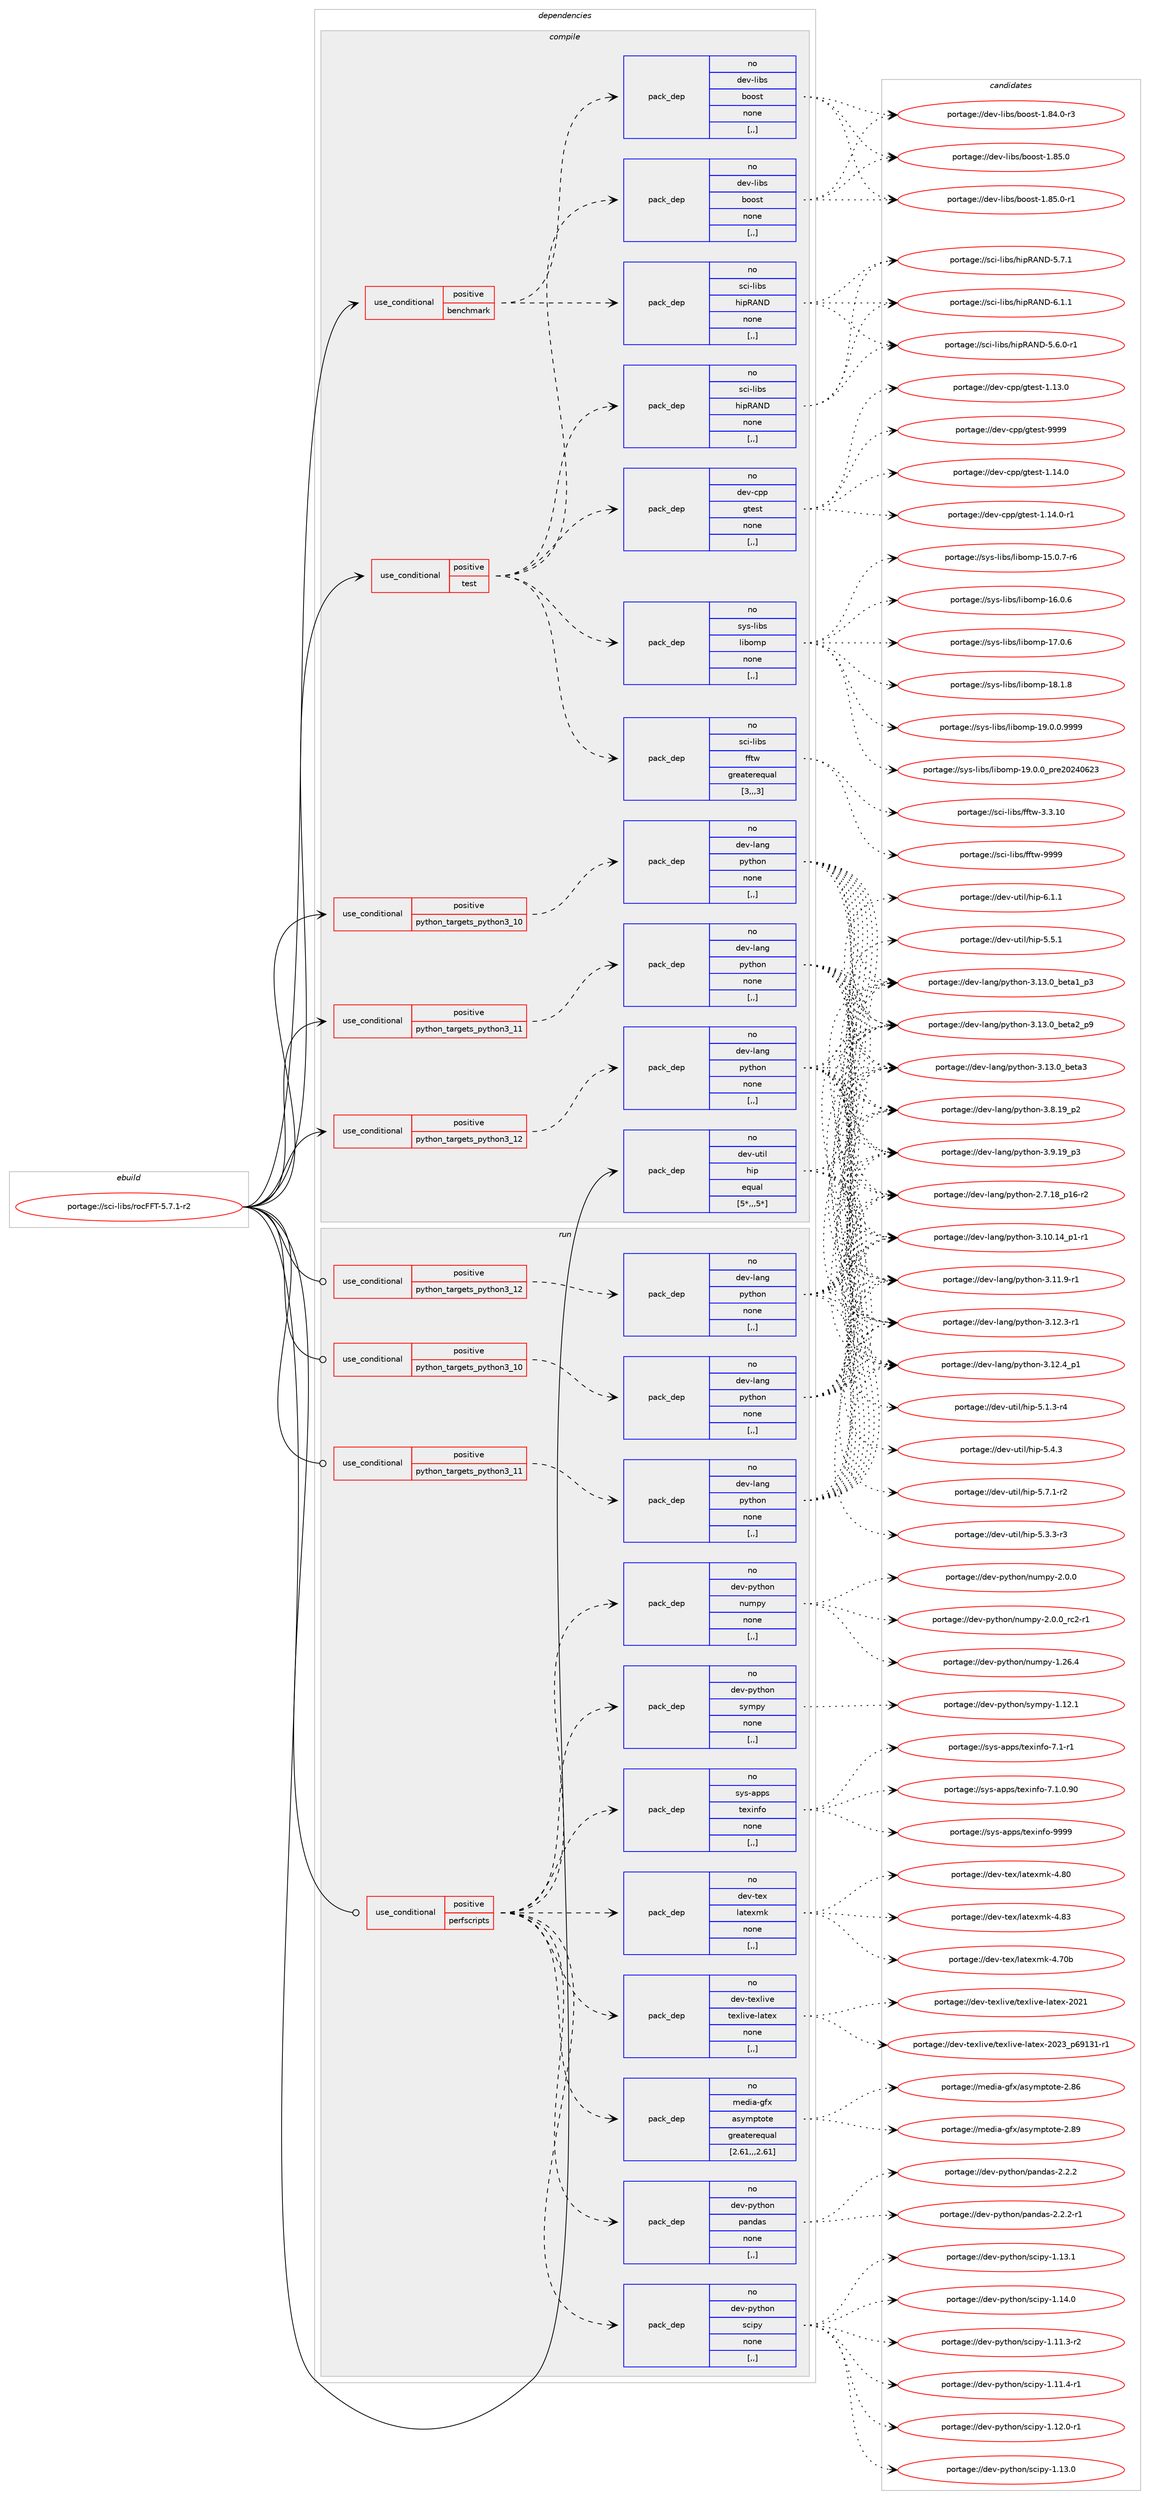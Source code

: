 digraph prolog {

# *************
# Graph options
# *************

newrank=true;
concentrate=true;
compound=true;
graph [rankdir=LR,fontname=Helvetica,fontsize=10,ranksep=1.5];#, ranksep=2.5, nodesep=0.2];
edge  [arrowhead=vee];
node  [fontname=Helvetica,fontsize=10];

# **********
# The ebuild
# **********

subgraph cluster_leftcol {
color=gray;
rank=same;
label=<<i>ebuild</i>>;
id [label="portage://sci-libs/rocFFT-5.7.1-r2", color=red, width=4, href="../sci-libs/rocFFT-5.7.1-r2.svg"];
}

# ****************
# The dependencies
# ****************

subgraph cluster_midcol {
color=gray;
label=<<i>dependencies</i>>;
subgraph cluster_compile {
fillcolor="#eeeeee";
style=filled;
label=<<i>compile</i>>;
subgraph cond104729 {
dependency395762 [label=<<TABLE BORDER="0" CELLBORDER="1" CELLSPACING="0" CELLPADDING="4"><TR><TD ROWSPAN="3" CELLPADDING="10">use_conditional</TD></TR><TR><TD>positive</TD></TR><TR><TD>benchmark</TD></TR></TABLE>>, shape=none, color=red];
subgraph pack288226 {
dependency395763 [label=<<TABLE BORDER="0" CELLBORDER="1" CELLSPACING="0" CELLPADDING="4" WIDTH="220"><TR><TD ROWSPAN="6" CELLPADDING="30">pack_dep</TD></TR><TR><TD WIDTH="110">no</TD></TR><TR><TD>dev-libs</TD></TR><TR><TD>boost</TD></TR><TR><TD>none</TD></TR><TR><TD>[,,]</TD></TR></TABLE>>, shape=none, color=blue];
}
dependency395762:e -> dependency395763:w [weight=20,style="dashed",arrowhead="vee"];
subgraph pack288227 {
dependency395764 [label=<<TABLE BORDER="0" CELLBORDER="1" CELLSPACING="0" CELLPADDING="4" WIDTH="220"><TR><TD ROWSPAN="6" CELLPADDING="30">pack_dep</TD></TR><TR><TD WIDTH="110">no</TD></TR><TR><TD>sci-libs</TD></TR><TR><TD>hipRAND</TD></TR><TR><TD>none</TD></TR><TR><TD>[,,]</TD></TR></TABLE>>, shape=none, color=blue];
}
dependency395762:e -> dependency395764:w [weight=20,style="dashed",arrowhead="vee"];
}
id:e -> dependency395762:w [weight=20,style="solid",arrowhead="vee"];
subgraph cond104730 {
dependency395765 [label=<<TABLE BORDER="0" CELLBORDER="1" CELLSPACING="0" CELLPADDING="4"><TR><TD ROWSPAN="3" CELLPADDING="10">use_conditional</TD></TR><TR><TD>positive</TD></TR><TR><TD>python_targets_python3_10</TD></TR></TABLE>>, shape=none, color=red];
subgraph pack288228 {
dependency395766 [label=<<TABLE BORDER="0" CELLBORDER="1" CELLSPACING="0" CELLPADDING="4" WIDTH="220"><TR><TD ROWSPAN="6" CELLPADDING="30">pack_dep</TD></TR><TR><TD WIDTH="110">no</TD></TR><TR><TD>dev-lang</TD></TR><TR><TD>python</TD></TR><TR><TD>none</TD></TR><TR><TD>[,,]</TD></TR></TABLE>>, shape=none, color=blue];
}
dependency395765:e -> dependency395766:w [weight=20,style="dashed",arrowhead="vee"];
}
id:e -> dependency395765:w [weight=20,style="solid",arrowhead="vee"];
subgraph cond104731 {
dependency395767 [label=<<TABLE BORDER="0" CELLBORDER="1" CELLSPACING="0" CELLPADDING="4"><TR><TD ROWSPAN="3" CELLPADDING="10">use_conditional</TD></TR><TR><TD>positive</TD></TR><TR><TD>python_targets_python3_11</TD></TR></TABLE>>, shape=none, color=red];
subgraph pack288229 {
dependency395768 [label=<<TABLE BORDER="0" CELLBORDER="1" CELLSPACING="0" CELLPADDING="4" WIDTH="220"><TR><TD ROWSPAN="6" CELLPADDING="30">pack_dep</TD></TR><TR><TD WIDTH="110">no</TD></TR><TR><TD>dev-lang</TD></TR><TR><TD>python</TD></TR><TR><TD>none</TD></TR><TR><TD>[,,]</TD></TR></TABLE>>, shape=none, color=blue];
}
dependency395767:e -> dependency395768:w [weight=20,style="dashed",arrowhead="vee"];
}
id:e -> dependency395767:w [weight=20,style="solid",arrowhead="vee"];
subgraph cond104732 {
dependency395769 [label=<<TABLE BORDER="0" CELLBORDER="1" CELLSPACING="0" CELLPADDING="4"><TR><TD ROWSPAN="3" CELLPADDING="10">use_conditional</TD></TR><TR><TD>positive</TD></TR><TR><TD>python_targets_python3_12</TD></TR></TABLE>>, shape=none, color=red];
subgraph pack288230 {
dependency395770 [label=<<TABLE BORDER="0" CELLBORDER="1" CELLSPACING="0" CELLPADDING="4" WIDTH="220"><TR><TD ROWSPAN="6" CELLPADDING="30">pack_dep</TD></TR><TR><TD WIDTH="110">no</TD></TR><TR><TD>dev-lang</TD></TR><TR><TD>python</TD></TR><TR><TD>none</TD></TR><TR><TD>[,,]</TD></TR></TABLE>>, shape=none, color=blue];
}
dependency395769:e -> dependency395770:w [weight=20,style="dashed",arrowhead="vee"];
}
id:e -> dependency395769:w [weight=20,style="solid",arrowhead="vee"];
subgraph cond104733 {
dependency395771 [label=<<TABLE BORDER="0" CELLBORDER="1" CELLSPACING="0" CELLPADDING="4"><TR><TD ROWSPAN="3" CELLPADDING="10">use_conditional</TD></TR><TR><TD>positive</TD></TR><TR><TD>test</TD></TR></TABLE>>, shape=none, color=red];
subgraph pack288231 {
dependency395772 [label=<<TABLE BORDER="0" CELLBORDER="1" CELLSPACING="0" CELLPADDING="4" WIDTH="220"><TR><TD ROWSPAN="6" CELLPADDING="30">pack_dep</TD></TR><TR><TD WIDTH="110">no</TD></TR><TR><TD>dev-cpp</TD></TR><TR><TD>gtest</TD></TR><TR><TD>none</TD></TR><TR><TD>[,,]</TD></TR></TABLE>>, shape=none, color=blue];
}
dependency395771:e -> dependency395772:w [weight=20,style="dashed",arrowhead="vee"];
subgraph pack288232 {
dependency395773 [label=<<TABLE BORDER="0" CELLBORDER="1" CELLSPACING="0" CELLPADDING="4" WIDTH="220"><TR><TD ROWSPAN="6" CELLPADDING="30">pack_dep</TD></TR><TR><TD WIDTH="110">no</TD></TR><TR><TD>dev-libs</TD></TR><TR><TD>boost</TD></TR><TR><TD>none</TD></TR><TR><TD>[,,]</TD></TR></TABLE>>, shape=none, color=blue];
}
dependency395771:e -> dependency395773:w [weight=20,style="dashed",arrowhead="vee"];
subgraph pack288233 {
dependency395774 [label=<<TABLE BORDER="0" CELLBORDER="1" CELLSPACING="0" CELLPADDING="4" WIDTH="220"><TR><TD ROWSPAN="6" CELLPADDING="30">pack_dep</TD></TR><TR><TD WIDTH="110">no</TD></TR><TR><TD>sci-libs</TD></TR><TR><TD>fftw</TD></TR><TR><TD>greaterequal</TD></TR><TR><TD>[3,,,3]</TD></TR></TABLE>>, shape=none, color=blue];
}
dependency395771:e -> dependency395774:w [weight=20,style="dashed",arrowhead="vee"];
subgraph pack288234 {
dependency395775 [label=<<TABLE BORDER="0" CELLBORDER="1" CELLSPACING="0" CELLPADDING="4" WIDTH="220"><TR><TD ROWSPAN="6" CELLPADDING="30">pack_dep</TD></TR><TR><TD WIDTH="110">no</TD></TR><TR><TD>sys-libs</TD></TR><TR><TD>libomp</TD></TR><TR><TD>none</TD></TR><TR><TD>[,,]</TD></TR></TABLE>>, shape=none, color=blue];
}
dependency395771:e -> dependency395775:w [weight=20,style="dashed",arrowhead="vee"];
subgraph pack288235 {
dependency395776 [label=<<TABLE BORDER="0" CELLBORDER="1" CELLSPACING="0" CELLPADDING="4" WIDTH="220"><TR><TD ROWSPAN="6" CELLPADDING="30">pack_dep</TD></TR><TR><TD WIDTH="110">no</TD></TR><TR><TD>sci-libs</TD></TR><TR><TD>hipRAND</TD></TR><TR><TD>none</TD></TR><TR><TD>[,,]</TD></TR></TABLE>>, shape=none, color=blue];
}
dependency395771:e -> dependency395776:w [weight=20,style="dashed",arrowhead="vee"];
}
id:e -> dependency395771:w [weight=20,style="solid",arrowhead="vee"];
subgraph pack288236 {
dependency395777 [label=<<TABLE BORDER="0" CELLBORDER="1" CELLSPACING="0" CELLPADDING="4" WIDTH="220"><TR><TD ROWSPAN="6" CELLPADDING="30">pack_dep</TD></TR><TR><TD WIDTH="110">no</TD></TR><TR><TD>dev-util</TD></TR><TR><TD>hip</TD></TR><TR><TD>equal</TD></TR><TR><TD>[5*,,,5*]</TD></TR></TABLE>>, shape=none, color=blue];
}
id:e -> dependency395777:w [weight=20,style="solid",arrowhead="vee"];
}
subgraph cluster_compileandrun {
fillcolor="#eeeeee";
style=filled;
label=<<i>compile and run</i>>;
}
subgraph cluster_run {
fillcolor="#eeeeee";
style=filled;
label=<<i>run</i>>;
subgraph cond104734 {
dependency395778 [label=<<TABLE BORDER="0" CELLBORDER="1" CELLSPACING="0" CELLPADDING="4"><TR><TD ROWSPAN="3" CELLPADDING="10">use_conditional</TD></TR><TR><TD>positive</TD></TR><TR><TD>perfscripts</TD></TR></TABLE>>, shape=none, color=red];
subgraph pack288237 {
dependency395779 [label=<<TABLE BORDER="0" CELLBORDER="1" CELLSPACING="0" CELLPADDING="4" WIDTH="220"><TR><TD ROWSPAN="6" CELLPADDING="30">pack_dep</TD></TR><TR><TD WIDTH="110">no</TD></TR><TR><TD>media-gfx</TD></TR><TR><TD>asymptote</TD></TR><TR><TD>greaterequal</TD></TR><TR><TD>[2.61,,,2.61]</TD></TR></TABLE>>, shape=none, color=blue];
}
dependency395778:e -> dependency395779:w [weight=20,style="dashed",arrowhead="vee"];
subgraph pack288238 {
dependency395780 [label=<<TABLE BORDER="0" CELLBORDER="1" CELLSPACING="0" CELLPADDING="4" WIDTH="220"><TR><TD ROWSPAN="6" CELLPADDING="30">pack_dep</TD></TR><TR><TD WIDTH="110">no</TD></TR><TR><TD>dev-texlive</TD></TR><TR><TD>texlive-latex</TD></TR><TR><TD>none</TD></TR><TR><TD>[,,]</TD></TR></TABLE>>, shape=none, color=blue];
}
dependency395778:e -> dependency395780:w [weight=20,style="dashed",arrowhead="vee"];
subgraph pack288239 {
dependency395781 [label=<<TABLE BORDER="0" CELLBORDER="1" CELLSPACING="0" CELLPADDING="4" WIDTH="220"><TR><TD ROWSPAN="6" CELLPADDING="30">pack_dep</TD></TR><TR><TD WIDTH="110">no</TD></TR><TR><TD>dev-tex</TD></TR><TR><TD>latexmk</TD></TR><TR><TD>none</TD></TR><TR><TD>[,,]</TD></TR></TABLE>>, shape=none, color=blue];
}
dependency395778:e -> dependency395781:w [weight=20,style="dashed",arrowhead="vee"];
subgraph pack288240 {
dependency395782 [label=<<TABLE BORDER="0" CELLBORDER="1" CELLSPACING="0" CELLPADDING="4" WIDTH="220"><TR><TD ROWSPAN="6" CELLPADDING="30">pack_dep</TD></TR><TR><TD WIDTH="110">no</TD></TR><TR><TD>sys-apps</TD></TR><TR><TD>texinfo</TD></TR><TR><TD>none</TD></TR><TR><TD>[,,]</TD></TR></TABLE>>, shape=none, color=blue];
}
dependency395778:e -> dependency395782:w [weight=20,style="dashed",arrowhead="vee"];
subgraph pack288241 {
dependency395783 [label=<<TABLE BORDER="0" CELLBORDER="1" CELLSPACING="0" CELLPADDING="4" WIDTH="220"><TR><TD ROWSPAN="6" CELLPADDING="30">pack_dep</TD></TR><TR><TD WIDTH="110">no</TD></TR><TR><TD>dev-python</TD></TR><TR><TD>sympy</TD></TR><TR><TD>none</TD></TR><TR><TD>[,,]</TD></TR></TABLE>>, shape=none, color=blue];
}
dependency395778:e -> dependency395783:w [weight=20,style="dashed",arrowhead="vee"];
subgraph pack288242 {
dependency395784 [label=<<TABLE BORDER="0" CELLBORDER="1" CELLSPACING="0" CELLPADDING="4" WIDTH="220"><TR><TD ROWSPAN="6" CELLPADDING="30">pack_dep</TD></TR><TR><TD WIDTH="110">no</TD></TR><TR><TD>dev-python</TD></TR><TR><TD>numpy</TD></TR><TR><TD>none</TD></TR><TR><TD>[,,]</TD></TR></TABLE>>, shape=none, color=blue];
}
dependency395778:e -> dependency395784:w [weight=20,style="dashed",arrowhead="vee"];
subgraph pack288243 {
dependency395785 [label=<<TABLE BORDER="0" CELLBORDER="1" CELLSPACING="0" CELLPADDING="4" WIDTH="220"><TR><TD ROWSPAN="6" CELLPADDING="30">pack_dep</TD></TR><TR><TD WIDTH="110">no</TD></TR><TR><TD>dev-python</TD></TR><TR><TD>scipy</TD></TR><TR><TD>none</TD></TR><TR><TD>[,,]</TD></TR></TABLE>>, shape=none, color=blue];
}
dependency395778:e -> dependency395785:w [weight=20,style="dashed",arrowhead="vee"];
subgraph pack288244 {
dependency395786 [label=<<TABLE BORDER="0" CELLBORDER="1" CELLSPACING="0" CELLPADDING="4" WIDTH="220"><TR><TD ROWSPAN="6" CELLPADDING="30">pack_dep</TD></TR><TR><TD WIDTH="110">no</TD></TR><TR><TD>dev-python</TD></TR><TR><TD>pandas</TD></TR><TR><TD>none</TD></TR><TR><TD>[,,]</TD></TR></TABLE>>, shape=none, color=blue];
}
dependency395778:e -> dependency395786:w [weight=20,style="dashed",arrowhead="vee"];
}
id:e -> dependency395778:w [weight=20,style="solid",arrowhead="odot"];
subgraph cond104735 {
dependency395787 [label=<<TABLE BORDER="0" CELLBORDER="1" CELLSPACING="0" CELLPADDING="4"><TR><TD ROWSPAN="3" CELLPADDING="10">use_conditional</TD></TR><TR><TD>positive</TD></TR><TR><TD>python_targets_python3_10</TD></TR></TABLE>>, shape=none, color=red];
subgraph pack288245 {
dependency395788 [label=<<TABLE BORDER="0" CELLBORDER="1" CELLSPACING="0" CELLPADDING="4" WIDTH="220"><TR><TD ROWSPAN="6" CELLPADDING="30">pack_dep</TD></TR><TR><TD WIDTH="110">no</TD></TR><TR><TD>dev-lang</TD></TR><TR><TD>python</TD></TR><TR><TD>none</TD></TR><TR><TD>[,,]</TD></TR></TABLE>>, shape=none, color=blue];
}
dependency395787:e -> dependency395788:w [weight=20,style="dashed",arrowhead="vee"];
}
id:e -> dependency395787:w [weight=20,style="solid",arrowhead="odot"];
subgraph cond104736 {
dependency395789 [label=<<TABLE BORDER="0" CELLBORDER="1" CELLSPACING="0" CELLPADDING="4"><TR><TD ROWSPAN="3" CELLPADDING="10">use_conditional</TD></TR><TR><TD>positive</TD></TR><TR><TD>python_targets_python3_11</TD></TR></TABLE>>, shape=none, color=red];
subgraph pack288246 {
dependency395790 [label=<<TABLE BORDER="0" CELLBORDER="1" CELLSPACING="0" CELLPADDING="4" WIDTH="220"><TR><TD ROWSPAN="6" CELLPADDING="30">pack_dep</TD></TR><TR><TD WIDTH="110">no</TD></TR><TR><TD>dev-lang</TD></TR><TR><TD>python</TD></TR><TR><TD>none</TD></TR><TR><TD>[,,]</TD></TR></TABLE>>, shape=none, color=blue];
}
dependency395789:e -> dependency395790:w [weight=20,style="dashed",arrowhead="vee"];
}
id:e -> dependency395789:w [weight=20,style="solid",arrowhead="odot"];
subgraph cond104737 {
dependency395791 [label=<<TABLE BORDER="0" CELLBORDER="1" CELLSPACING="0" CELLPADDING="4"><TR><TD ROWSPAN="3" CELLPADDING="10">use_conditional</TD></TR><TR><TD>positive</TD></TR><TR><TD>python_targets_python3_12</TD></TR></TABLE>>, shape=none, color=red];
subgraph pack288247 {
dependency395792 [label=<<TABLE BORDER="0" CELLBORDER="1" CELLSPACING="0" CELLPADDING="4" WIDTH="220"><TR><TD ROWSPAN="6" CELLPADDING="30">pack_dep</TD></TR><TR><TD WIDTH="110">no</TD></TR><TR><TD>dev-lang</TD></TR><TR><TD>python</TD></TR><TR><TD>none</TD></TR><TR><TD>[,,]</TD></TR></TABLE>>, shape=none, color=blue];
}
dependency395791:e -> dependency395792:w [weight=20,style="dashed",arrowhead="vee"];
}
id:e -> dependency395791:w [weight=20,style="solid",arrowhead="odot"];
}
}

# **************
# The candidates
# **************

subgraph cluster_choices {
rank=same;
color=gray;
label=<<i>candidates</i>>;

subgraph choice288226 {
color=black;
nodesep=1;
choice10010111845108105981154798111111115116454946565246484511451 [label="portage://dev-libs/boost-1.84.0-r3", color=red, width=4,href="../dev-libs/boost-1.84.0-r3.svg"];
choice1001011184510810598115479811111111511645494656534648 [label="portage://dev-libs/boost-1.85.0", color=red, width=4,href="../dev-libs/boost-1.85.0.svg"];
choice10010111845108105981154798111111115116454946565346484511449 [label="portage://dev-libs/boost-1.85.0-r1", color=red, width=4,href="../dev-libs/boost-1.85.0-r1.svg"];
dependency395763:e -> choice10010111845108105981154798111111115116454946565246484511451:w [style=dotted,weight="100"];
dependency395763:e -> choice1001011184510810598115479811111111511645494656534648:w [style=dotted,weight="100"];
dependency395763:e -> choice10010111845108105981154798111111115116454946565346484511449:w [style=dotted,weight="100"];
}
subgraph choice288227 {
color=black;
nodesep=1;
choice11599105451081059811547104105112826578684553465446484511449 [label="portage://sci-libs/hipRAND-5.6.0-r1", color=red, width=4,href="../sci-libs/hipRAND-5.6.0-r1.svg"];
choice1159910545108105981154710410511282657868455346554649 [label="portage://sci-libs/hipRAND-5.7.1", color=red, width=4,href="../sci-libs/hipRAND-5.7.1.svg"];
choice1159910545108105981154710410511282657868455446494649 [label="portage://sci-libs/hipRAND-6.1.1", color=red, width=4,href="../sci-libs/hipRAND-6.1.1.svg"];
dependency395764:e -> choice11599105451081059811547104105112826578684553465446484511449:w [style=dotted,weight="100"];
dependency395764:e -> choice1159910545108105981154710410511282657868455346554649:w [style=dotted,weight="100"];
dependency395764:e -> choice1159910545108105981154710410511282657868455446494649:w [style=dotted,weight="100"];
}
subgraph choice288228 {
color=black;
nodesep=1;
choice100101118451089711010347112121116104111110455046554649569511249544511450 [label="portage://dev-lang/python-2.7.18_p16-r2", color=red, width=4,href="../dev-lang/python-2.7.18_p16-r2.svg"];
choice100101118451089711010347112121116104111110455146494846495295112494511449 [label="portage://dev-lang/python-3.10.14_p1-r1", color=red, width=4,href="../dev-lang/python-3.10.14_p1-r1.svg"];
choice100101118451089711010347112121116104111110455146494946574511449 [label="portage://dev-lang/python-3.11.9-r1", color=red, width=4,href="../dev-lang/python-3.11.9-r1.svg"];
choice100101118451089711010347112121116104111110455146495046514511449 [label="portage://dev-lang/python-3.12.3-r1", color=red, width=4,href="../dev-lang/python-3.12.3-r1.svg"];
choice100101118451089711010347112121116104111110455146495046529511249 [label="portage://dev-lang/python-3.12.4_p1", color=red, width=4,href="../dev-lang/python-3.12.4_p1.svg"];
choice10010111845108971101034711212111610411111045514649514648959810111697499511251 [label="portage://dev-lang/python-3.13.0_beta1_p3", color=red, width=4,href="../dev-lang/python-3.13.0_beta1_p3.svg"];
choice10010111845108971101034711212111610411111045514649514648959810111697509511257 [label="portage://dev-lang/python-3.13.0_beta2_p9", color=red, width=4,href="../dev-lang/python-3.13.0_beta2_p9.svg"];
choice1001011184510897110103471121211161041111104551464951464895981011169751 [label="portage://dev-lang/python-3.13.0_beta3", color=red, width=4,href="../dev-lang/python-3.13.0_beta3.svg"];
choice100101118451089711010347112121116104111110455146564649579511250 [label="portage://dev-lang/python-3.8.19_p2", color=red, width=4,href="../dev-lang/python-3.8.19_p2.svg"];
choice100101118451089711010347112121116104111110455146574649579511251 [label="portage://dev-lang/python-3.9.19_p3", color=red, width=4,href="../dev-lang/python-3.9.19_p3.svg"];
dependency395766:e -> choice100101118451089711010347112121116104111110455046554649569511249544511450:w [style=dotted,weight="100"];
dependency395766:e -> choice100101118451089711010347112121116104111110455146494846495295112494511449:w [style=dotted,weight="100"];
dependency395766:e -> choice100101118451089711010347112121116104111110455146494946574511449:w [style=dotted,weight="100"];
dependency395766:e -> choice100101118451089711010347112121116104111110455146495046514511449:w [style=dotted,weight="100"];
dependency395766:e -> choice100101118451089711010347112121116104111110455146495046529511249:w [style=dotted,weight="100"];
dependency395766:e -> choice10010111845108971101034711212111610411111045514649514648959810111697499511251:w [style=dotted,weight="100"];
dependency395766:e -> choice10010111845108971101034711212111610411111045514649514648959810111697509511257:w [style=dotted,weight="100"];
dependency395766:e -> choice1001011184510897110103471121211161041111104551464951464895981011169751:w [style=dotted,weight="100"];
dependency395766:e -> choice100101118451089711010347112121116104111110455146564649579511250:w [style=dotted,weight="100"];
dependency395766:e -> choice100101118451089711010347112121116104111110455146574649579511251:w [style=dotted,weight="100"];
}
subgraph choice288229 {
color=black;
nodesep=1;
choice100101118451089711010347112121116104111110455046554649569511249544511450 [label="portage://dev-lang/python-2.7.18_p16-r2", color=red, width=4,href="../dev-lang/python-2.7.18_p16-r2.svg"];
choice100101118451089711010347112121116104111110455146494846495295112494511449 [label="portage://dev-lang/python-3.10.14_p1-r1", color=red, width=4,href="../dev-lang/python-3.10.14_p1-r1.svg"];
choice100101118451089711010347112121116104111110455146494946574511449 [label="portage://dev-lang/python-3.11.9-r1", color=red, width=4,href="../dev-lang/python-3.11.9-r1.svg"];
choice100101118451089711010347112121116104111110455146495046514511449 [label="portage://dev-lang/python-3.12.3-r1", color=red, width=4,href="../dev-lang/python-3.12.3-r1.svg"];
choice100101118451089711010347112121116104111110455146495046529511249 [label="portage://dev-lang/python-3.12.4_p1", color=red, width=4,href="../dev-lang/python-3.12.4_p1.svg"];
choice10010111845108971101034711212111610411111045514649514648959810111697499511251 [label="portage://dev-lang/python-3.13.0_beta1_p3", color=red, width=4,href="../dev-lang/python-3.13.0_beta1_p3.svg"];
choice10010111845108971101034711212111610411111045514649514648959810111697509511257 [label="portage://dev-lang/python-3.13.0_beta2_p9", color=red, width=4,href="../dev-lang/python-3.13.0_beta2_p9.svg"];
choice1001011184510897110103471121211161041111104551464951464895981011169751 [label="portage://dev-lang/python-3.13.0_beta3", color=red, width=4,href="../dev-lang/python-3.13.0_beta3.svg"];
choice100101118451089711010347112121116104111110455146564649579511250 [label="portage://dev-lang/python-3.8.19_p2", color=red, width=4,href="../dev-lang/python-3.8.19_p2.svg"];
choice100101118451089711010347112121116104111110455146574649579511251 [label="portage://dev-lang/python-3.9.19_p3", color=red, width=4,href="../dev-lang/python-3.9.19_p3.svg"];
dependency395768:e -> choice100101118451089711010347112121116104111110455046554649569511249544511450:w [style=dotted,weight="100"];
dependency395768:e -> choice100101118451089711010347112121116104111110455146494846495295112494511449:w [style=dotted,weight="100"];
dependency395768:e -> choice100101118451089711010347112121116104111110455146494946574511449:w [style=dotted,weight="100"];
dependency395768:e -> choice100101118451089711010347112121116104111110455146495046514511449:w [style=dotted,weight="100"];
dependency395768:e -> choice100101118451089711010347112121116104111110455146495046529511249:w [style=dotted,weight="100"];
dependency395768:e -> choice10010111845108971101034711212111610411111045514649514648959810111697499511251:w [style=dotted,weight="100"];
dependency395768:e -> choice10010111845108971101034711212111610411111045514649514648959810111697509511257:w [style=dotted,weight="100"];
dependency395768:e -> choice1001011184510897110103471121211161041111104551464951464895981011169751:w [style=dotted,weight="100"];
dependency395768:e -> choice100101118451089711010347112121116104111110455146564649579511250:w [style=dotted,weight="100"];
dependency395768:e -> choice100101118451089711010347112121116104111110455146574649579511251:w [style=dotted,weight="100"];
}
subgraph choice288230 {
color=black;
nodesep=1;
choice100101118451089711010347112121116104111110455046554649569511249544511450 [label="portage://dev-lang/python-2.7.18_p16-r2", color=red, width=4,href="../dev-lang/python-2.7.18_p16-r2.svg"];
choice100101118451089711010347112121116104111110455146494846495295112494511449 [label="portage://dev-lang/python-3.10.14_p1-r1", color=red, width=4,href="../dev-lang/python-3.10.14_p1-r1.svg"];
choice100101118451089711010347112121116104111110455146494946574511449 [label="portage://dev-lang/python-3.11.9-r1", color=red, width=4,href="../dev-lang/python-3.11.9-r1.svg"];
choice100101118451089711010347112121116104111110455146495046514511449 [label="portage://dev-lang/python-3.12.3-r1", color=red, width=4,href="../dev-lang/python-3.12.3-r1.svg"];
choice100101118451089711010347112121116104111110455146495046529511249 [label="portage://dev-lang/python-3.12.4_p1", color=red, width=4,href="../dev-lang/python-3.12.4_p1.svg"];
choice10010111845108971101034711212111610411111045514649514648959810111697499511251 [label="portage://dev-lang/python-3.13.0_beta1_p3", color=red, width=4,href="../dev-lang/python-3.13.0_beta1_p3.svg"];
choice10010111845108971101034711212111610411111045514649514648959810111697509511257 [label="portage://dev-lang/python-3.13.0_beta2_p9", color=red, width=4,href="../dev-lang/python-3.13.0_beta2_p9.svg"];
choice1001011184510897110103471121211161041111104551464951464895981011169751 [label="portage://dev-lang/python-3.13.0_beta3", color=red, width=4,href="../dev-lang/python-3.13.0_beta3.svg"];
choice100101118451089711010347112121116104111110455146564649579511250 [label="portage://dev-lang/python-3.8.19_p2", color=red, width=4,href="../dev-lang/python-3.8.19_p2.svg"];
choice100101118451089711010347112121116104111110455146574649579511251 [label="portage://dev-lang/python-3.9.19_p3", color=red, width=4,href="../dev-lang/python-3.9.19_p3.svg"];
dependency395770:e -> choice100101118451089711010347112121116104111110455046554649569511249544511450:w [style=dotted,weight="100"];
dependency395770:e -> choice100101118451089711010347112121116104111110455146494846495295112494511449:w [style=dotted,weight="100"];
dependency395770:e -> choice100101118451089711010347112121116104111110455146494946574511449:w [style=dotted,weight="100"];
dependency395770:e -> choice100101118451089711010347112121116104111110455146495046514511449:w [style=dotted,weight="100"];
dependency395770:e -> choice100101118451089711010347112121116104111110455146495046529511249:w [style=dotted,weight="100"];
dependency395770:e -> choice10010111845108971101034711212111610411111045514649514648959810111697499511251:w [style=dotted,weight="100"];
dependency395770:e -> choice10010111845108971101034711212111610411111045514649514648959810111697509511257:w [style=dotted,weight="100"];
dependency395770:e -> choice1001011184510897110103471121211161041111104551464951464895981011169751:w [style=dotted,weight="100"];
dependency395770:e -> choice100101118451089711010347112121116104111110455146564649579511250:w [style=dotted,weight="100"];
dependency395770:e -> choice100101118451089711010347112121116104111110455146574649579511251:w [style=dotted,weight="100"];
}
subgraph choice288231 {
color=black;
nodesep=1;
choice10010111845991121124710311610111511645494649514648 [label="portage://dev-cpp/gtest-1.13.0", color=red, width=4,href="../dev-cpp/gtest-1.13.0.svg"];
choice10010111845991121124710311610111511645494649524648 [label="portage://dev-cpp/gtest-1.14.0", color=red, width=4,href="../dev-cpp/gtest-1.14.0.svg"];
choice100101118459911211247103116101115116454946495246484511449 [label="portage://dev-cpp/gtest-1.14.0-r1", color=red, width=4,href="../dev-cpp/gtest-1.14.0-r1.svg"];
choice1001011184599112112471031161011151164557575757 [label="portage://dev-cpp/gtest-9999", color=red, width=4,href="../dev-cpp/gtest-9999.svg"];
dependency395772:e -> choice10010111845991121124710311610111511645494649514648:w [style=dotted,weight="100"];
dependency395772:e -> choice10010111845991121124710311610111511645494649524648:w [style=dotted,weight="100"];
dependency395772:e -> choice100101118459911211247103116101115116454946495246484511449:w [style=dotted,weight="100"];
dependency395772:e -> choice1001011184599112112471031161011151164557575757:w [style=dotted,weight="100"];
}
subgraph choice288232 {
color=black;
nodesep=1;
choice10010111845108105981154798111111115116454946565246484511451 [label="portage://dev-libs/boost-1.84.0-r3", color=red, width=4,href="../dev-libs/boost-1.84.0-r3.svg"];
choice1001011184510810598115479811111111511645494656534648 [label="portage://dev-libs/boost-1.85.0", color=red, width=4,href="../dev-libs/boost-1.85.0.svg"];
choice10010111845108105981154798111111115116454946565346484511449 [label="portage://dev-libs/boost-1.85.0-r1", color=red, width=4,href="../dev-libs/boost-1.85.0-r1.svg"];
dependency395773:e -> choice10010111845108105981154798111111115116454946565246484511451:w [style=dotted,weight="100"];
dependency395773:e -> choice1001011184510810598115479811111111511645494656534648:w [style=dotted,weight="100"];
dependency395773:e -> choice10010111845108105981154798111111115116454946565346484511449:w [style=dotted,weight="100"];
}
subgraph choice288233 {
color=black;
nodesep=1;
choice1159910545108105981154710210211611945514651464948 [label="portage://sci-libs/fftw-3.3.10", color=red, width=4,href="../sci-libs/fftw-3.3.10.svg"];
choice115991054510810598115471021021161194557575757 [label="portage://sci-libs/fftw-9999", color=red, width=4,href="../sci-libs/fftw-9999.svg"];
dependency395774:e -> choice1159910545108105981154710210211611945514651464948:w [style=dotted,weight="100"];
dependency395774:e -> choice115991054510810598115471021021161194557575757:w [style=dotted,weight="100"];
}
subgraph choice288234 {
color=black;
nodesep=1;
choice11512111545108105981154710810598111109112454953464846554511454 [label="portage://sys-libs/libomp-15.0.7-r6", color=red, width=4,href="../sys-libs/libomp-15.0.7-r6.svg"];
choice1151211154510810598115471081059811110911245495446484654 [label="portage://sys-libs/libomp-16.0.6", color=red, width=4,href="../sys-libs/libomp-16.0.6.svg"];
choice1151211154510810598115471081059811110911245495546484654 [label="portage://sys-libs/libomp-17.0.6", color=red, width=4,href="../sys-libs/libomp-17.0.6.svg"];
choice1151211154510810598115471081059811110911245495646494656 [label="portage://sys-libs/libomp-18.1.8", color=red, width=4,href="../sys-libs/libomp-18.1.8.svg"];
choice11512111545108105981154710810598111109112454957464846484657575757 [label="portage://sys-libs/libomp-19.0.0.9999", color=red, width=4,href="../sys-libs/libomp-19.0.0.9999.svg"];
choice1151211154510810598115471081059811110911245495746484648951121141015048505248545051 [label="portage://sys-libs/libomp-19.0.0_pre20240623", color=red, width=4,href="../sys-libs/libomp-19.0.0_pre20240623.svg"];
dependency395775:e -> choice11512111545108105981154710810598111109112454953464846554511454:w [style=dotted,weight="100"];
dependency395775:e -> choice1151211154510810598115471081059811110911245495446484654:w [style=dotted,weight="100"];
dependency395775:e -> choice1151211154510810598115471081059811110911245495546484654:w [style=dotted,weight="100"];
dependency395775:e -> choice1151211154510810598115471081059811110911245495646494656:w [style=dotted,weight="100"];
dependency395775:e -> choice11512111545108105981154710810598111109112454957464846484657575757:w [style=dotted,weight="100"];
dependency395775:e -> choice1151211154510810598115471081059811110911245495746484648951121141015048505248545051:w [style=dotted,weight="100"];
}
subgraph choice288235 {
color=black;
nodesep=1;
choice11599105451081059811547104105112826578684553465446484511449 [label="portage://sci-libs/hipRAND-5.6.0-r1", color=red, width=4,href="../sci-libs/hipRAND-5.6.0-r1.svg"];
choice1159910545108105981154710410511282657868455346554649 [label="portage://sci-libs/hipRAND-5.7.1", color=red, width=4,href="../sci-libs/hipRAND-5.7.1.svg"];
choice1159910545108105981154710410511282657868455446494649 [label="portage://sci-libs/hipRAND-6.1.1", color=red, width=4,href="../sci-libs/hipRAND-6.1.1.svg"];
dependency395776:e -> choice11599105451081059811547104105112826578684553465446484511449:w [style=dotted,weight="100"];
dependency395776:e -> choice1159910545108105981154710410511282657868455346554649:w [style=dotted,weight="100"];
dependency395776:e -> choice1159910545108105981154710410511282657868455446494649:w [style=dotted,weight="100"];
}
subgraph choice288236 {
color=black;
nodesep=1;
choice10010111845117116105108471041051124553464946514511452 [label="portage://dev-util/hip-5.1.3-r4", color=red, width=4,href="../dev-util/hip-5.1.3-r4.svg"];
choice10010111845117116105108471041051124553465146514511451 [label="portage://dev-util/hip-5.3.3-r3", color=red, width=4,href="../dev-util/hip-5.3.3-r3.svg"];
choice1001011184511711610510847104105112455346524651 [label="portage://dev-util/hip-5.4.3", color=red, width=4,href="../dev-util/hip-5.4.3.svg"];
choice1001011184511711610510847104105112455346534649 [label="portage://dev-util/hip-5.5.1", color=red, width=4,href="../dev-util/hip-5.5.1.svg"];
choice10010111845117116105108471041051124553465546494511450 [label="portage://dev-util/hip-5.7.1-r2", color=red, width=4,href="../dev-util/hip-5.7.1-r2.svg"];
choice1001011184511711610510847104105112455446494649 [label="portage://dev-util/hip-6.1.1", color=red, width=4,href="../dev-util/hip-6.1.1.svg"];
dependency395777:e -> choice10010111845117116105108471041051124553464946514511452:w [style=dotted,weight="100"];
dependency395777:e -> choice10010111845117116105108471041051124553465146514511451:w [style=dotted,weight="100"];
dependency395777:e -> choice1001011184511711610510847104105112455346524651:w [style=dotted,weight="100"];
dependency395777:e -> choice1001011184511711610510847104105112455346534649:w [style=dotted,weight="100"];
dependency395777:e -> choice10010111845117116105108471041051124553465546494511450:w [style=dotted,weight="100"];
dependency395777:e -> choice1001011184511711610510847104105112455446494649:w [style=dotted,weight="100"];
}
subgraph choice288237 {
color=black;
nodesep=1;
choice109101100105974510310212047971151211091121161111161014550465654 [label="portage://media-gfx/asymptote-2.86", color=red, width=4,href="../media-gfx/asymptote-2.86.svg"];
choice109101100105974510310212047971151211091121161111161014550465657 [label="portage://media-gfx/asymptote-2.89", color=red, width=4,href="../media-gfx/asymptote-2.89.svg"];
dependency395779:e -> choice109101100105974510310212047971151211091121161111161014550465654:w [style=dotted,weight="100"];
dependency395779:e -> choice109101100105974510310212047971151211091121161111161014550465657:w [style=dotted,weight="100"];
}
subgraph choice288238 {
color=black;
nodesep=1;
choice100101118451161011201081051181014711610112010810511810145108971161011204550485049 [label="portage://dev-texlive/texlive-latex-2021", color=red, width=4,href="../dev-texlive/texlive-latex-2021.svg"];
choice1001011184511610112010810511810147116101120108105118101451089711610112045504850519511254574951494511449 [label="portage://dev-texlive/texlive-latex-2023_p69131-r1", color=red, width=4,href="../dev-texlive/texlive-latex-2023_p69131-r1.svg"];
dependency395780:e -> choice100101118451161011201081051181014711610112010810511810145108971161011204550485049:w [style=dotted,weight="100"];
dependency395780:e -> choice1001011184511610112010810511810147116101120108105118101451089711610112045504850519511254574951494511449:w [style=dotted,weight="100"];
}
subgraph choice288239 {
color=black;
nodesep=1;
choice100101118451161011204710897116101120109107455246554898 [label="portage://dev-tex/latexmk-4.70b", color=red, width=4,href="../dev-tex/latexmk-4.70b.svg"];
choice1001011184511610112047108971161011201091074552465648 [label="portage://dev-tex/latexmk-4.80", color=red, width=4,href="../dev-tex/latexmk-4.80.svg"];
choice1001011184511610112047108971161011201091074552465651 [label="portage://dev-tex/latexmk-4.83", color=red, width=4,href="../dev-tex/latexmk-4.83.svg"];
dependency395781:e -> choice100101118451161011204710897116101120109107455246554898:w [style=dotted,weight="100"];
dependency395781:e -> choice1001011184511610112047108971161011201091074552465648:w [style=dotted,weight="100"];
dependency395781:e -> choice1001011184511610112047108971161011201091074552465651:w [style=dotted,weight="100"];
}
subgraph choice288240 {
color=black;
nodesep=1;
choice115121115459711211211547116101120105110102111455546494511449 [label="portage://sys-apps/texinfo-7.1-r1", color=red, width=4,href="../sys-apps/texinfo-7.1-r1.svg"];
choice115121115459711211211547116101120105110102111455546494648465748 [label="portage://sys-apps/texinfo-7.1.0.90", color=red, width=4,href="../sys-apps/texinfo-7.1.0.90.svg"];
choice1151211154597112112115471161011201051101021114557575757 [label="portage://sys-apps/texinfo-9999", color=red, width=4,href="../sys-apps/texinfo-9999.svg"];
dependency395782:e -> choice115121115459711211211547116101120105110102111455546494511449:w [style=dotted,weight="100"];
dependency395782:e -> choice115121115459711211211547116101120105110102111455546494648465748:w [style=dotted,weight="100"];
dependency395782:e -> choice1151211154597112112115471161011201051101021114557575757:w [style=dotted,weight="100"];
}
subgraph choice288241 {
color=black;
nodesep=1;
choice100101118451121211161041111104711512110911212145494649504649 [label="portage://dev-python/sympy-1.12.1", color=red, width=4,href="../dev-python/sympy-1.12.1.svg"];
dependency395783:e -> choice100101118451121211161041111104711512110911212145494649504649:w [style=dotted,weight="100"];
}
subgraph choice288242 {
color=black;
nodesep=1;
choice100101118451121211161041111104711011710911212145494650544652 [label="portage://dev-python/numpy-1.26.4", color=red, width=4,href="../dev-python/numpy-1.26.4.svg"];
choice1001011184511212111610411111047110117109112121455046484648 [label="portage://dev-python/numpy-2.0.0", color=red, width=4,href="../dev-python/numpy-2.0.0.svg"];
choice10010111845112121116104111110471101171091121214550464846489511499504511449 [label="portage://dev-python/numpy-2.0.0_rc2-r1", color=red, width=4,href="../dev-python/numpy-2.0.0_rc2-r1.svg"];
dependency395784:e -> choice100101118451121211161041111104711011710911212145494650544652:w [style=dotted,weight="100"];
dependency395784:e -> choice1001011184511212111610411111047110117109112121455046484648:w [style=dotted,weight="100"];
dependency395784:e -> choice10010111845112121116104111110471101171091121214550464846489511499504511449:w [style=dotted,weight="100"];
}
subgraph choice288243 {
color=black;
nodesep=1;
choice100101118451121211161041111104711599105112121454946494946514511450 [label="portage://dev-python/scipy-1.11.3-r2", color=red, width=4,href="../dev-python/scipy-1.11.3-r2.svg"];
choice100101118451121211161041111104711599105112121454946494946524511449 [label="portage://dev-python/scipy-1.11.4-r1", color=red, width=4,href="../dev-python/scipy-1.11.4-r1.svg"];
choice100101118451121211161041111104711599105112121454946495046484511449 [label="portage://dev-python/scipy-1.12.0-r1", color=red, width=4,href="../dev-python/scipy-1.12.0-r1.svg"];
choice10010111845112121116104111110471159910511212145494649514648 [label="portage://dev-python/scipy-1.13.0", color=red, width=4,href="../dev-python/scipy-1.13.0.svg"];
choice10010111845112121116104111110471159910511212145494649514649 [label="portage://dev-python/scipy-1.13.1", color=red, width=4,href="../dev-python/scipy-1.13.1.svg"];
choice10010111845112121116104111110471159910511212145494649524648 [label="portage://dev-python/scipy-1.14.0", color=red, width=4,href="../dev-python/scipy-1.14.0.svg"];
dependency395785:e -> choice100101118451121211161041111104711599105112121454946494946514511450:w [style=dotted,weight="100"];
dependency395785:e -> choice100101118451121211161041111104711599105112121454946494946524511449:w [style=dotted,weight="100"];
dependency395785:e -> choice100101118451121211161041111104711599105112121454946495046484511449:w [style=dotted,weight="100"];
dependency395785:e -> choice10010111845112121116104111110471159910511212145494649514648:w [style=dotted,weight="100"];
dependency395785:e -> choice10010111845112121116104111110471159910511212145494649514649:w [style=dotted,weight="100"];
dependency395785:e -> choice10010111845112121116104111110471159910511212145494649524648:w [style=dotted,weight="100"];
}
subgraph choice288244 {
color=black;
nodesep=1;
choice10010111845112121116104111110471129711010097115455046504650 [label="portage://dev-python/pandas-2.2.2", color=red, width=4,href="../dev-python/pandas-2.2.2.svg"];
choice100101118451121211161041111104711297110100971154550465046504511449 [label="portage://dev-python/pandas-2.2.2-r1", color=red, width=4,href="../dev-python/pandas-2.2.2-r1.svg"];
dependency395786:e -> choice10010111845112121116104111110471129711010097115455046504650:w [style=dotted,weight="100"];
dependency395786:e -> choice100101118451121211161041111104711297110100971154550465046504511449:w [style=dotted,weight="100"];
}
subgraph choice288245 {
color=black;
nodesep=1;
choice100101118451089711010347112121116104111110455046554649569511249544511450 [label="portage://dev-lang/python-2.7.18_p16-r2", color=red, width=4,href="../dev-lang/python-2.7.18_p16-r2.svg"];
choice100101118451089711010347112121116104111110455146494846495295112494511449 [label="portage://dev-lang/python-3.10.14_p1-r1", color=red, width=4,href="../dev-lang/python-3.10.14_p1-r1.svg"];
choice100101118451089711010347112121116104111110455146494946574511449 [label="portage://dev-lang/python-3.11.9-r1", color=red, width=4,href="../dev-lang/python-3.11.9-r1.svg"];
choice100101118451089711010347112121116104111110455146495046514511449 [label="portage://dev-lang/python-3.12.3-r1", color=red, width=4,href="../dev-lang/python-3.12.3-r1.svg"];
choice100101118451089711010347112121116104111110455146495046529511249 [label="portage://dev-lang/python-3.12.4_p1", color=red, width=4,href="../dev-lang/python-3.12.4_p1.svg"];
choice10010111845108971101034711212111610411111045514649514648959810111697499511251 [label="portage://dev-lang/python-3.13.0_beta1_p3", color=red, width=4,href="../dev-lang/python-3.13.0_beta1_p3.svg"];
choice10010111845108971101034711212111610411111045514649514648959810111697509511257 [label="portage://dev-lang/python-3.13.0_beta2_p9", color=red, width=4,href="../dev-lang/python-3.13.0_beta2_p9.svg"];
choice1001011184510897110103471121211161041111104551464951464895981011169751 [label="portage://dev-lang/python-3.13.0_beta3", color=red, width=4,href="../dev-lang/python-3.13.0_beta3.svg"];
choice100101118451089711010347112121116104111110455146564649579511250 [label="portage://dev-lang/python-3.8.19_p2", color=red, width=4,href="../dev-lang/python-3.8.19_p2.svg"];
choice100101118451089711010347112121116104111110455146574649579511251 [label="portage://dev-lang/python-3.9.19_p3", color=red, width=4,href="../dev-lang/python-3.9.19_p3.svg"];
dependency395788:e -> choice100101118451089711010347112121116104111110455046554649569511249544511450:w [style=dotted,weight="100"];
dependency395788:e -> choice100101118451089711010347112121116104111110455146494846495295112494511449:w [style=dotted,weight="100"];
dependency395788:e -> choice100101118451089711010347112121116104111110455146494946574511449:w [style=dotted,weight="100"];
dependency395788:e -> choice100101118451089711010347112121116104111110455146495046514511449:w [style=dotted,weight="100"];
dependency395788:e -> choice100101118451089711010347112121116104111110455146495046529511249:w [style=dotted,weight="100"];
dependency395788:e -> choice10010111845108971101034711212111610411111045514649514648959810111697499511251:w [style=dotted,weight="100"];
dependency395788:e -> choice10010111845108971101034711212111610411111045514649514648959810111697509511257:w [style=dotted,weight="100"];
dependency395788:e -> choice1001011184510897110103471121211161041111104551464951464895981011169751:w [style=dotted,weight="100"];
dependency395788:e -> choice100101118451089711010347112121116104111110455146564649579511250:w [style=dotted,weight="100"];
dependency395788:e -> choice100101118451089711010347112121116104111110455146574649579511251:w [style=dotted,weight="100"];
}
subgraph choice288246 {
color=black;
nodesep=1;
choice100101118451089711010347112121116104111110455046554649569511249544511450 [label="portage://dev-lang/python-2.7.18_p16-r2", color=red, width=4,href="../dev-lang/python-2.7.18_p16-r2.svg"];
choice100101118451089711010347112121116104111110455146494846495295112494511449 [label="portage://dev-lang/python-3.10.14_p1-r1", color=red, width=4,href="../dev-lang/python-3.10.14_p1-r1.svg"];
choice100101118451089711010347112121116104111110455146494946574511449 [label="portage://dev-lang/python-3.11.9-r1", color=red, width=4,href="../dev-lang/python-3.11.9-r1.svg"];
choice100101118451089711010347112121116104111110455146495046514511449 [label="portage://dev-lang/python-3.12.3-r1", color=red, width=4,href="../dev-lang/python-3.12.3-r1.svg"];
choice100101118451089711010347112121116104111110455146495046529511249 [label="portage://dev-lang/python-3.12.4_p1", color=red, width=4,href="../dev-lang/python-3.12.4_p1.svg"];
choice10010111845108971101034711212111610411111045514649514648959810111697499511251 [label="portage://dev-lang/python-3.13.0_beta1_p3", color=red, width=4,href="../dev-lang/python-3.13.0_beta1_p3.svg"];
choice10010111845108971101034711212111610411111045514649514648959810111697509511257 [label="portage://dev-lang/python-3.13.0_beta2_p9", color=red, width=4,href="../dev-lang/python-3.13.0_beta2_p9.svg"];
choice1001011184510897110103471121211161041111104551464951464895981011169751 [label="portage://dev-lang/python-3.13.0_beta3", color=red, width=4,href="../dev-lang/python-3.13.0_beta3.svg"];
choice100101118451089711010347112121116104111110455146564649579511250 [label="portage://dev-lang/python-3.8.19_p2", color=red, width=4,href="../dev-lang/python-3.8.19_p2.svg"];
choice100101118451089711010347112121116104111110455146574649579511251 [label="portage://dev-lang/python-3.9.19_p3", color=red, width=4,href="../dev-lang/python-3.9.19_p3.svg"];
dependency395790:e -> choice100101118451089711010347112121116104111110455046554649569511249544511450:w [style=dotted,weight="100"];
dependency395790:e -> choice100101118451089711010347112121116104111110455146494846495295112494511449:w [style=dotted,weight="100"];
dependency395790:e -> choice100101118451089711010347112121116104111110455146494946574511449:w [style=dotted,weight="100"];
dependency395790:e -> choice100101118451089711010347112121116104111110455146495046514511449:w [style=dotted,weight="100"];
dependency395790:e -> choice100101118451089711010347112121116104111110455146495046529511249:w [style=dotted,weight="100"];
dependency395790:e -> choice10010111845108971101034711212111610411111045514649514648959810111697499511251:w [style=dotted,weight="100"];
dependency395790:e -> choice10010111845108971101034711212111610411111045514649514648959810111697509511257:w [style=dotted,weight="100"];
dependency395790:e -> choice1001011184510897110103471121211161041111104551464951464895981011169751:w [style=dotted,weight="100"];
dependency395790:e -> choice100101118451089711010347112121116104111110455146564649579511250:w [style=dotted,weight="100"];
dependency395790:e -> choice100101118451089711010347112121116104111110455146574649579511251:w [style=dotted,weight="100"];
}
subgraph choice288247 {
color=black;
nodesep=1;
choice100101118451089711010347112121116104111110455046554649569511249544511450 [label="portage://dev-lang/python-2.7.18_p16-r2", color=red, width=4,href="../dev-lang/python-2.7.18_p16-r2.svg"];
choice100101118451089711010347112121116104111110455146494846495295112494511449 [label="portage://dev-lang/python-3.10.14_p1-r1", color=red, width=4,href="../dev-lang/python-3.10.14_p1-r1.svg"];
choice100101118451089711010347112121116104111110455146494946574511449 [label="portage://dev-lang/python-3.11.9-r1", color=red, width=4,href="../dev-lang/python-3.11.9-r1.svg"];
choice100101118451089711010347112121116104111110455146495046514511449 [label="portage://dev-lang/python-3.12.3-r1", color=red, width=4,href="../dev-lang/python-3.12.3-r1.svg"];
choice100101118451089711010347112121116104111110455146495046529511249 [label="portage://dev-lang/python-3.12.4_p1", color=red, width=4,href="../dev-lang/python-3.12.4_p1.svg"];
choice10010111845108971101034711212111610411111045514649514648959810111697499511251 [label="portage://dev-lang/python-3.13.0_beta1_p3", color=red, width=4,href="../dev-lang/python-3.13.0_beta1_p3.svg"];
choice10010111845108971101034711212111610411111045514649514648959810111697509511257 [label="portage://dev-lang/python-3.13.0_beta2_p9", color=red, width=4,href="../dev-lang/python-3.13.0_beta2_p9.svg"];
choice1001011184510897110103471121211161041111104551464951464895981011169751 [label="portage://dev-lang/python-3.13.0_beta3", color=red, width=4,href="../dev-lang/python-3.13.0_beta3.svg"];
choice100101118451089711010347112121116104111110455146564649579511250 [label="portage://dev-lang/python-3.8.19_p2", color=red, width=4,href="../dev-lang/python-3.8.19_p2.svg"];
choice100101118451089711010347112121116104111110455146574649579511251 [label="portage://dev-lang/python-3.9.19_p3", color=red, width=4,href="../dev-lang/python-3.9.19_p3.svg"];
dependency395792:e -> choice100101118451089711010347112121116104111110455046554649569511249544511450:w [style=dotted,weight="100"];
dependency395792:e -> choice100101118451089711010347112121116104111110455146494846495295112494511449:w [style=dotted,weight="100"];
dependency395792:e -> choice100101118451089711010347112121116104111110455146494946574511449:w [style=dotted,weight="100"];
dependency395792:e -> choice100101118451089711010347112121116104111110455146495046514511449:w [style=dotted,weight="100"];
dependency395792:e -> choice100101118451089711010347112121116104111110455146495046529511249:w [style=dotted,weight="100"];
dependency395792:e -> choice10010111845108971101034711212111610411111045514649514648959810111697499511251:w [style=dotted,weight="100"];
dependency395792:e -> choice10010111845108971101034711212111610411111045514649514648959810111697509511257:w [style=dotted,weight="100"];
dependency395792:e -> choice1001011184510897110103471121211161041111104551464951464895981011169751:w [style=dotted,weight="100"];
dependency395792:e -> choice100101118451089711010347112121116104111110455146564649579511250:w [style=dotted,weight="100"];
dependency395792:e -> choice100101118451089711010347112121116104111110455146574649579511251:w [style=dotted,weight="100"];
}
}

}
